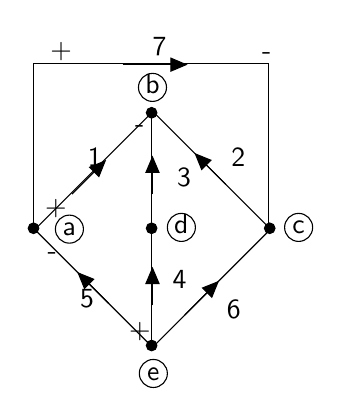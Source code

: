 \begin{tikzpicture}[y=-1cm]
\sf
\draw[black] (2.956,3.511) circle (0.178cm);
\path (2.956,3.593) node[text=black,anchor=base] {a};
\draw[arrows=-triangle 45,black] (3.633,1.422) -- (4.456,1.422);
\draw[black] (2.5,3.522) -- (2.5,1.411) -- (4.822,1.411);
\draw[black] (5.489,3.522) -- (5.489,1.411) -- (4.633,1.411);
\filldraw[black] (2.5,3.5) circle (0.067cm);
\filldraw[black] (5.5,3.5) circle (0.067cm);
\filldraw[black] (4,2.033) circle (0.067cm);
\filldraw[black] (4,4.989) circle (0.067cm);
\filldraw[black] (4,3.5) circle (0.067cm);
\draw[black] (5.867,3.489) circle (0.178cm);
\draw[black] (4.378,3.489) circle (0.178cm);
\draw[black] (4.022,5.344) circle (0.178cm);
\draw[black] (4.011,1.711) circle (0.178cm);
\draw[black] (4,2.033) -- (4,4.644);
\draw[black] (4,4.522) -- (4,5);
\draw[black] (2.522,3.522) -- (3.989,4.989);
\draw[black] (5.5,3.522) -- (4.056,4.967);
\draw[black] (4.022,2.022) -- (5.511,3.511);
\draw[black] (2.533,3.5) -- (3.989,2.044);
\draw[arrows=-triangle 45,black] (2.989,3.067) -- (3.422,2.633);
\draw[arrows=-triangle 45,black] (4.422,4.6) -- (4.856,4.167);
\draw[arrows=-triangle 45,black] (3.456,4.456) -- (3.056,4.056);
\draw[arrows=-triangle 45,black] (4.944,2.944) -- (4.544,2.544);
\draw[arrows=-triangle 45,black] (4.011,3.067) -- (4.011,2.578);
\draw[arrows=-triangle 45,black] (4.011,4.478) -- (4.011,3.989);
\path (4.889,2.711) node[text=black,anchor=base west] {2};
\path (3.067,2.711) node[text=black,anchor=base west] {1};
\path (4.2,2.967) node[text=black,anchor=base west] {3};
\path (4.144,4.267) node[text=black,anchor=base west] {4};
\path (4.833,4.644) node[text=black,anchor=base west] {6};
\path (2.967,4.511) node[text=black,anchor=base west] {5};
\path (4.011,1.793) node[text=black,anchor=base] {b};
\path (5.867,3.571) node[text=black,anchor=base] {c};
\path (4.378,3.571) node[text=black,anchor=base] {d};
\path (4.022,5.427) node[text=black,anchor=base] {e};
\path (2.522,3.344) node[text=black,anchor=base west] {+};
\path (3.667,2.278) node[text=black,anchor=base west] {-};
\path (2.556,3.9) node[text=black,anchor=base west] {-};
\path (3.589,4.9) node[text=black,anchor=base west] {+};
\path (3.889,1.3) node[text=black,anchor=base west] {7};
\path (5.278,1.356) node[text=black,anchor=base west] {-};
\path (2.589,1.344) node[text=black,anchor=base west] {+};

\end{tikzpicture}%

%% Configure (x)emacs for this file ...
%% Local Variables:
%% mode: latex
%% End: